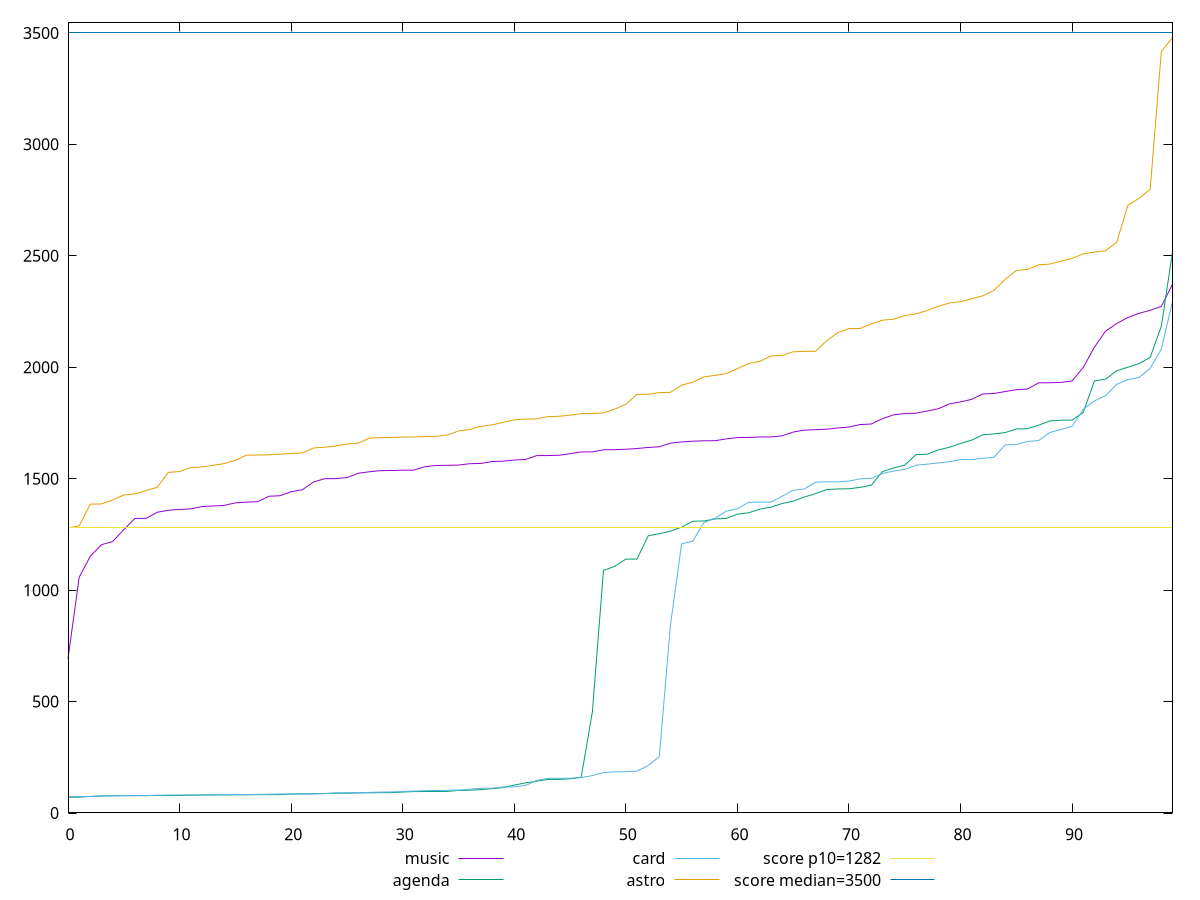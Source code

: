 reset

$music <<EOF
0 692.076
1 1057.307999999999
2 1152.6200000000001
3 1203.8999999999994
4 1218.2440000000001
5 1271.451999999999
6 1321.787999999999
7 1322.1719999999993
8 1349.5879999999995
9 1358.279999999998
10 1362.1119999999992
11 1364.5879999999988
12 1374.9239999999998
13 1377.5519999999995
14 1380.187999999999
15 1391.5879999999997
16 1394.6319999999998
17 1396.8359999999989
18 1421.2639999999983
19 1423.4519999999993
20 1441.3559999999993
21 1450.2279999999998
22 1485.252
23 1499.919999999999
24 1500.3279999999986
25 1504.9879999999994
26 1524.424
27 1530.9639999999993
28 1536.115999999999
29 1536.7039999999997
30 1538.0600000000004
31 1538.3799999999992
32 1553.9999999999986
33 1559.2999999999997
34 1560.0399999999988
35 1560.9879999999994
36 1567.1999999999994
37 1568.5679999999998
38 1576.943999999999
39 1578.5719999999994
40 1583.8239999999998
41 1586.104
42 1603.4919999999995
43 1603.867999999999
44 1604.9639999999995
45 1612.1199999999992
46 1619.9319999999989
47 1620.2119999999986
48 1629.5360000000003
49 1630.1879999999987
50 1632.1319999999985
51 1635.3479999999988
52 1640.1359999999986
53 1643.1199999999997
54 1659.6719999999991
55 1664.7519999999995
56 1668.1599999999999
57 1670.0679999999988
58 1670.3920000000012
59 1678.548000000001
60 1684.4319999999984
61 1685.1999999999996
62 1687.1439999999989
63 1687.3159999999991
64 1692.0279999999984
65 1709.12
66 1717.752
67 1719.8599999999988
68 1722
69 1727.5520000000001
70 1731.7359999999985
71 1742.9199999999996
72 1745.2639999999997
73 1769.4199999999996
74 1786.3399999999992
75 1792.7239999999995
76 1793.7079999999992
77 1803.44
78 1813.5879999999984
79 1835.519999999999
80 1844.6719999999996
81 1855.8959999999984
82 1880.3399999999997
83 1882.239999999999
84 1890.9719999999988
85 1899.331999999998
86 1902.5759999999996
87 1930.063999999998
88 1930.4439999999995
89 1931.9840000000004
90 1938.619999999999
91 1998.8040000000017
92 2089.892000000001
93 2161.7519999999995
94 2196.259999999999
95 2223.3119999999994
96 2241.9439999999995
97 2255.735999999999
98 2272.7039999999993
99 2372.492
EOF

$agenda <<EOF
0 71.24799999999999
1 71.27199999999998
2 74.072
3 76.09999999999997
4 77.36799999999998
5 77.67199999999997
6 77.97199999999998
7 78.01199999999997
8 78.68399999999997
9 78.86399999999998
10 78.87999999999998
11 80.43199999999997
12 80.49599999999998
13 81.17599999999997
14 81.23199999999997
15 81.56399999999998
16 81.63999999999997
17 82.39999999999998
18 82.56399999999996
19 82.59999999999997
20 85.35999999999996
21 85.96399999999998
22 86.75599999999997
23 87.82399999999998
24 88.72799999999998
25 88.93599999999998
26 90.41999999999996
27 90.50799999999998
28 91.34799999999998
29 91.65999999999997
30 94.21599999999998
31 96.29599999999996
32 96.50400000000002
33 96.72799999999998
34 96.97199999999998
35 101.31599999999997
36 102.416
37 104.96399999999997
38 109.26399999999998
39 113.94
40 125.3
41 135.17600000000004
42 142.69200000000004
43 150.66000000000003
44 150.94
45 153.476
46 160.45199999999994
47 453.72800000000007
48 1088.6519999999991
49 1106.9280000000008
50 1139.1239999999993
51 1139.311999999999
52 1243.5919999999996
53 1253.5439999999992
54 1264.7239999999997
55 1282.5559999999996
56 1309.191999999999
57 1310.2599999999993
58 1319.4559999999992
59 1321.7199999999993
60 1341.192
61 1346.8960000000004
62 1363.2639999999994
63 1372.1359999999988
64 1388.4359999999997
65 1399.2919999999995
66 1417.487999999999
67 1433.0399999999995
68 1451.1159999999986
69 1453.9879999999994
70 1454.6199999999994
71 1461.1119999999987
72 1470.9719999999986
73 1531.6039999999991
74 1548.1919999999993
75 1560.4759999999994
76 1607.7519999999997
77 1609.5839999999985
78 1628.9399999999982
79 1640.903999999999
80 1658.1080000000009
81 1673.0679999999986
82 1696.7319999999986
83 1701.0039999999983
84 1706.9119999999994
85 1723.0159999999996
86 1724.5520000000004
87 1740.1359999999997
88 1759.019999999999
89 1762.4559999999992
90 1762.8639999999994
91 1797.551999999999
92 1938.4279999999992
93 1946.455999999999
94 1984.4959999999994
95 2000.2599999999984
96 2016.2439999999992
97 2044.1039999999985
98 2183.7319999999995
99 2516.9680000000003
EOF

$card <<EOF
0 72.41199999999998
1 72.42399999999999
2 74.58399999999995
3 77.304
4 77.54799999999996
5 77.94000000000001
6 78.192
7 78.23199999999999
8 79.98399999999998
9 80.61199999999997
10 80.80799999999996
11 81.05199999999999
12 81.64399999999996
13 81.66799999999998
14 82.64799999999997
15 83.15999999999998
16 83.19999999999997
17 83.32799999999997
18 84.28399999999996
19 85.55199999999996
20 85.616
21 85.83199999999998
22 85.91199999999999
23 86.776
24 90.416
25 90.94799999999998
26 91.42399999999998
27 92.548
28 93.93599999999996
29 94.708
30 96.51199999999996
31 98.32799999999996
32 100.316
33 101.004
34 101.90799999999996
35 102.72800000000001
36 107.27200000000002
37 110.988
38 111.184
39 116.75999999999996
40 117.51200000000001
41 123.46800000000002
42 146.368
43 155.524
44 155.90400000000005
45 156.14000000000004
46 158.908
47 167.87599999999998
48 181.88800000000003
49 184.97600000000014
50 185.45599999999993
51 187.948
52 213.528
53 252.63600000000005
54 843.0959999999994
55 1207.6559999999993
56 1219.6279999999997
57 1303.3359999999989
58 1322.9559999999997
59 1354.371999999999
60 1365.1999999999996
61 1394.3319999999994
62 1394.3639999999996
63 1394.6399999999987
64 1421.1119999999992
65 1448.1559999999988
66 1454.039999999999
67 1484.3199999999997
68 1485.7639999999994
69 1486.1279999999997
70 1489.1479999999997
71 1499.3839999999996
72 1501.4439999999986
73 1523.4559999999994
74 1534.5959999999989
75 1540.8919999999991
76 1560.504
77 1565.156
78 1570.7159999999988
79 1575.9679999999992
80 1585.7640000000001
81 1585.8599999999997
82 1591.4519999999993
83 1596.4199999999983
84 1651.655999999999
85 1653.1839999999997
86 1666.8639999999996
87 1671.163999999999
88 1707.4359999999997
89 1720.508
90 1734.7439999999995
91 1810.9519999999993
92 1849.0919999999992
93 1872.1759999999977
94 1923.5999999999979
95 1944.871999999999
96 1953.996
97 1995.368
98 2081.647999999999
99 2294.6199999999994
EOF

$astro <<EOF
0 1278.924
1 1288.4000000000008
2 1385.7840000000006
3 1386.7479999999996
4 1404.1359999999995
5 1427.0119999999993
6 1431.6039999999998
7 1447.1399999999994
8 1461.2359999999996
9 1528.375999999999
10 1531.9719999999998
11 1549.924
12 1552.4919999999993
13 1559.7279999999996
14 1567.8839999999996
15 1582.7200000000003
16 1605.423999999999
17 1606.167999999999
18 1607.1319999999992
19 1610.1039999999985
20 1612.8439999999996
21 1615.3999999999994
22 1637.7479999999998
23 1641.307999999999
24 1646.5160000000008
25 1655.6799999999998
26 1659.0359999999991
27 1681.5999999999992
28 1684.2839999999987
29 1685.135999999999
30 1686.8120000000006
31 1687.051999999999
32 1689.1199999999992
33 1690.04
34 1696.047999999999
35 1714.3479999999995
36 1720.1639999999998
37 1734.9719999999988
38 1741.3239999999996
39 1752.5919999999994
40 1764.2079999999994
41 1767.3799999999983
42 1768.279999999999
43 1778.3799999999987
44 1779.8760000000002
45 1784.9479999999999
46 1791.6199999999994
47 1792.8439999999991
48 1795.3159999999993
49 1811.9679999999994
50 1833.7559999999994
51 1878.175999999999
52 1878.8879999999992
53 1886.1359999999988
54 1887.2960000000005
55 1919.719999999999
56 1932.9199999999992
57 1956.8759999999997
58 1963.588
59 1971.2879999999996
60 1993.7959999999998
61 2016.7879999999996
62 2025.9559999999992
63 2050.8759999999993
64 2052.7839999999997
65 2069.2760000000007
66 2071.3359999999984
67 2071.475999999998
68 2119.2279999999996
69 2154.963999999999
70 2173.291999999998
71 2173.8399999999992
72 2195.1439999999984
73 2211.1839999999984
74 2215.503999999999
75 2231.3639999999996
76 2239.304
77 2254.6040000000007
78 2273.011999999999
79 2288.463999999999
80 2293.823999999999
81 2307.5599999999986
82 2320.1319999999982
83 2344.6519999999987
84 2394.38
85 2434.267999999998
86 2438.9279999999994
87 2459.403999999999
88 2462.8240000000014
89 2475.7279999999982
90 2488.571999999999
91 2508.8199999999997
92 2516.6559999999977
93 2522.6120000000014
94 2560.7559999999994
95 2726.3679999999986
96 2758.319999999999
97 2798.4999999999986
98 3416.719999999998
99 3479.4199999999983
EOF

set key outside below
set xrange [0:99]
set yrange [3.0845600000000246:3547.583439999998]
set trange [3.0845600000000246:3547.583439999998]
set terminal svg size 640, 560 enhanced background rgb 'white'
set output "reports/report_00028_2021-02-24T12-49-42.674Z/bootup-time/comparison/sorted/all_raw.svg"

plot $music title "music" with line, \
     $agenda title "agenda" with line, \
     $card title "card" with line, \
     $astro title "astro" with line, \
     1282 title "score p10=1282", \
     3500 title "score median=3500"

reset
